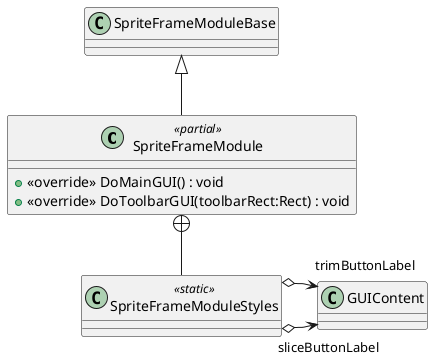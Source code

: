 @startuml
class SpriteFrameModule <<partial>> {
    + <<override>> DoMainGUI() : void
    + <<override>> DoToolbarGUI(toolbarRect:Rect) : void
}
class SpriteFrameModuleStyles <<static>> {
}
SpriteFrameModuleBase <|-- SpriteFrameModule
SpriteFrameModule +-- SpriteFrameModuleStyles
SpriteFrameModuleStyles o-> "sliceButtonLabel" GUIContent
SpriteFrameModuleStyles o-> "trimButtonLabel" GUIContent
@enduml
